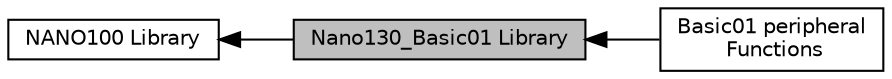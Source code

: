 digraph "Nano130_Basic01 Library"
{
  edge [fontname="Helvetica",fontsize="10",labelfontname="Helvetica",labelfontsize="10"];
  node [fontname="Helvetica",fontsize="10",shape=box];
  rankdir=LR;
  Node2 [label="NANO100 Library",height=0.2,width=0.4,color="black", fillcolor="white", style="filled",URL="$d2/dab/group___n_a_n_o100___library.html",tooltip=" "];
  Node3 [label="Basic01 peripheral\l Functions",height=0.2,width=0.4,color="black", fillcolor="white", style="filled",URL="$da/d69/group___nano130___basic01___f_u_n_c_t_i_o_n_s.html",tooltip=" "];
  Node1 [label="Nano130_Basic01 Library",height=0.2,width=0.4,color="black", fillcolor="grey75", style="filled", fontcolor="black",tooltip=" "];
  Node2->Node1 [shape=plaintext, dir="back", style="solid"];
  Node1->Node3 [shape=plaintext, dir="back", style="solid"];
}
